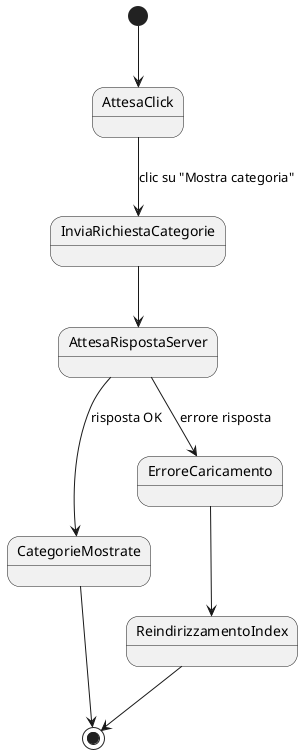 @startuml Stato_Mostra_Categorie

[*] --> AttesaClick

AttesaClick --> InviaRichiestaCategorie : clic su "Mostra categoria"
InviaRichiestaCategorie --> AttesaRispostaServer
AttesaRispostaServer --> CategorieMostrate : risposta OK
AttesaRispostaServer --> ErroreCaricamento : errore risposta

CategorieMostrate --> [*]
ErroreCaricamento --> ReindirizzamentoIndex
ReindirizzamentoIndex --> [*]

@enduml
